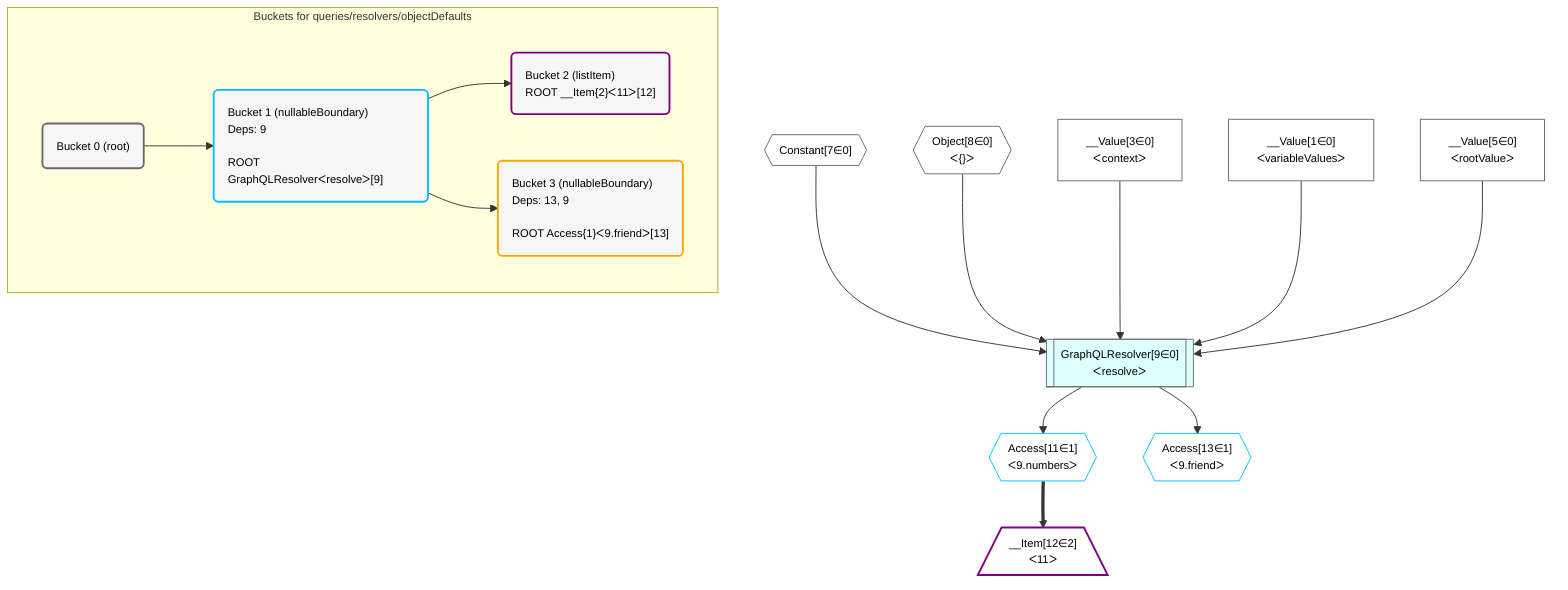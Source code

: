 %%{init: {'themeVariables': { 'fontSize': '12px'}}}%%
graph TD
    classDef path fill:#eee,stroke:#000,color:#000
    classDef plan fill:#fff,stroke-width:1px,color:#000
    classDef itemplan fill:#fff,stroke-width:2px,color:#000
    classDef unbatchedplan fill:#dff,stroke-width:1px,color:#000
    classDef sideeffectplan fill:#fcc,stroke-width:2px,color:#000
    classDef bucket fill:#f6f6f6,color:#000,stroke-width:2px,text-align:left


    %% define steps
    __Value1["__Value[1∈0]<br />ᐸvariableValuesᐳ"]:::plan
    __Value3["__Value[3∈0]<br />ᐸcontextᐳ"]:::plan
    __Value5["__Value[5∈0]<br />ᐸrootValueᐳ"]:::plan
    Constant7{{"Constant[7∈0]"}}:::plan
    Object8{{"Object[8∈0]<br />ᐸ{}ᐳ"}}:::plan
    GraphQLResolver9[["GraphQLResolver[9∈0]<br />ᐸresolveᐳ"]]:::unbatchedplan
    Access11{{"Access[11∈1]<br />ᐸ9.numbersᐳ"}}:::plan
    __Item12[/"__Item[12∈2]<br />ᐸ11ᐳ"\]:::itemplan
    Access13{{"Access[13∈1]<br />ᐸ9.friendᐳ"}}:::plan

    %% plan dependencies
    Constant7 & Object8 & __Value3 & __Value1 & __Value5 --> GraphQLResolver9
    GraphQLResolver9 --> Access11
    Access11 ==> __Item12
    GraphQLResolver9 --> Access13

    subgraph "Buckets for queries/resolvers/objectDefaults"
    Bucket0("Bucket 0 (root)"):::bucket
    classDef bucket0 stroke:#696969
    class Bucket0,__Value1,__Value3,__Value5,Constant7,Object8,GraphQLResolver9 bucket0
    Bucket1("Bucket 1 (nullableBoundary)<br />Deps: 9<br /><br />ROOT GraphQLResolverᐸresolveᐳ[9]"):::bucket
    classDef bucket1 stroke:#00bfff
    class Bucket1,Access11,Access13 bucket1
    Bucket2("Bucket 2 (listItem)<br />ROOT __Item{2}ᐸ11ᐳ[12]"):::bucket
    classDef bucket2 stroke:#7f007f
    class Bucket2,__Item12 bucket2
    Bucket3("Bucket 3 (nullableBoundary)<br />Deps: 13, 9<br /><br />ROOT Access{1}ᐸ9.friendᐳ[13]"):::bucket
    classDef bucket3 stroke:#ffa500
    class Bucket3 bucket3
    Bucket0 --> Bucket1
    Bucket1 --> Bucket2 & Bucket3
    end